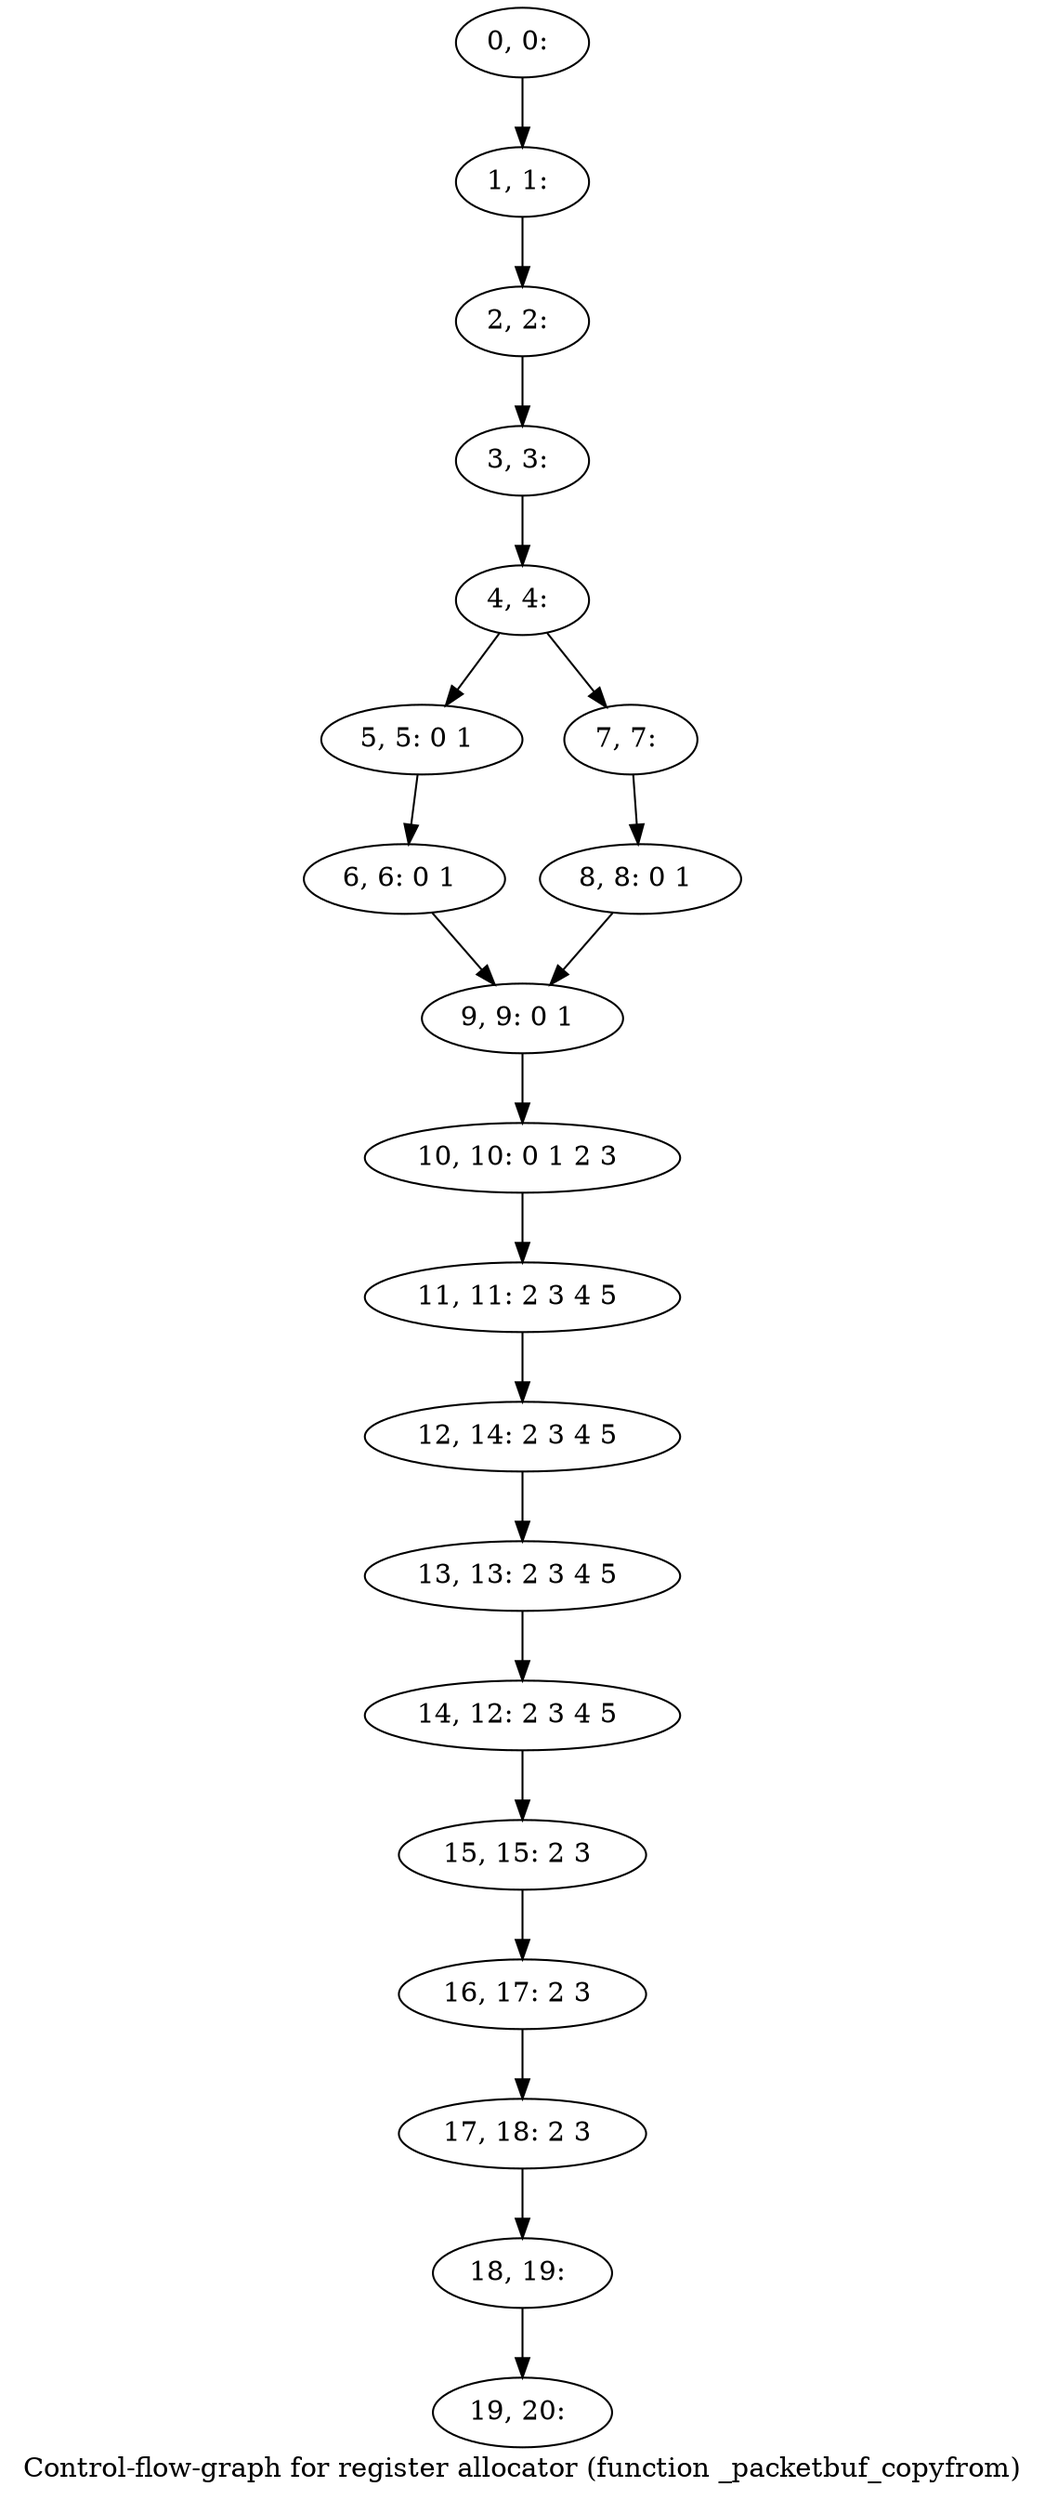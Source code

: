 digraph G {
graph [label="Control-flow-graph for register allocator (function _packetbuf_copyfrom)"]
0[label="0, 0: "];
1[label="1, 1: "];
2[label="2, 2: "];
3[label="3, 3: "];
4[label="4, 4: "];
5[label="5, 5: 0 1 "];
6[label="6, 6: 0 1 "];
7[label="7, 7: "];
8[label="8, 8: 0 1 "];
9[label="9, 9: 0 1 "];
10[label="10, 10: 0 1 2 3 "];
11[label="11, 11: 2 3 4 5 "];
12[label="12, 14: 2 3 4 5 "];
13[label="13, 13: 2 3 4 5 "];
14[label="14, 12: 2 3 4 5 "];
15[label="15, 15: 2 3 "];
16[label="16, 17: 2 3 "];
17[label="17, 18: 2 3 "];
18[label="18, 19: "];
19[label="19, 20: "];
0->1 ;
1->2 ;
2->3 ;
3->4 ;
4->5 ;
4->7 ;
5->6 ;
6->9 ;
7->8 ;
8->9 ;
9->10 ;
10->11 ;
11->12 ;
12->13 ;
13->14 ;
14->15 ;
15->16 ;
16->17 ;
17->18 ;
18->19 ;
}
